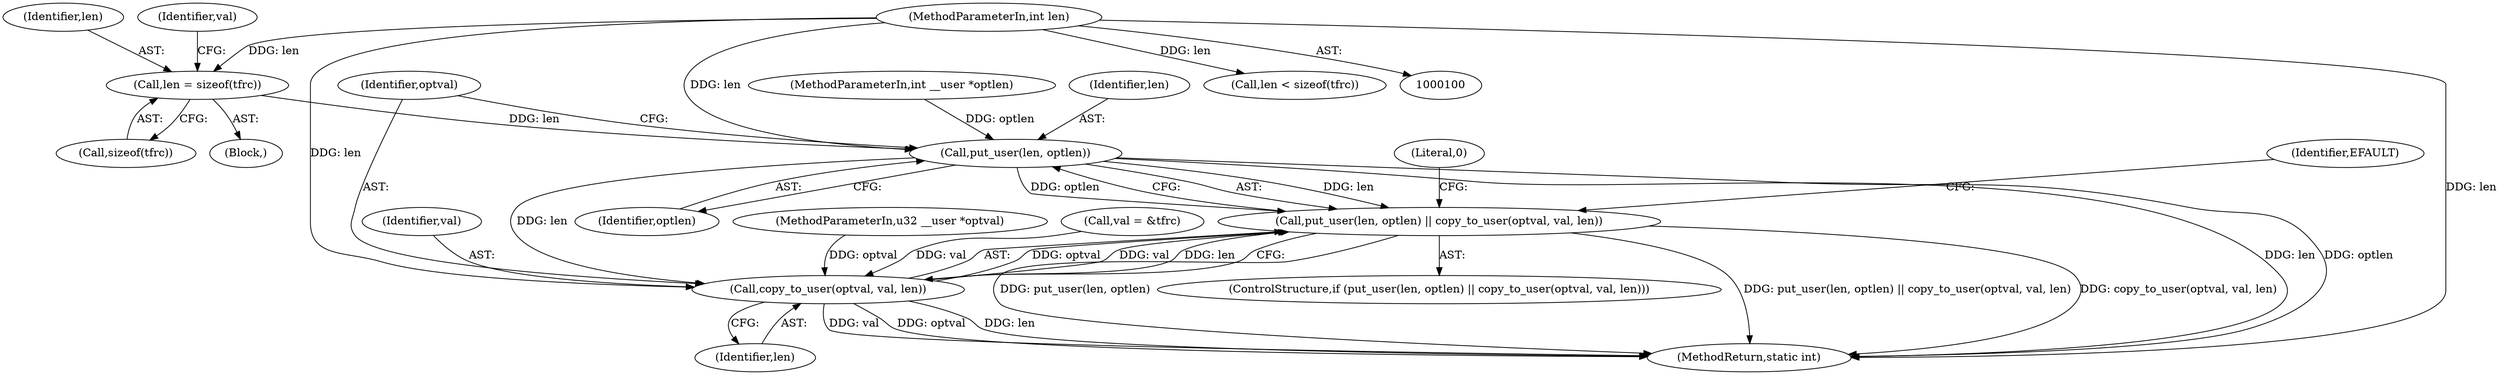 digraph "0_linux_7b07f8eb75aa3097cdfd4f6eac3da49db787381d@API" {
"1000181" [label="(Call,len = sizeof(tfrc))"];
"1000103" [label="(MethodParameterIn,int len)"];
"1000196" [label="(Call,put_user(len, optlen))"];
"1000195" [label="(Call,put_user(len, optlen) || copy_to_user(optval, val, len))"];
"1000199" [label="(Call,copy_to_user(optval, val, len))"];
"1000181" [label="(Call,len = sizeof(tfrc))"];
"1000208" [label="(MethodReturn,static int)"];
"1000202" [label="(Identifier,len)"];
"1000105" [label="(MethodParameterIn,int __user *optlen)"];
"1000201" [label="(Identifier,val)"];
"1000207" [label="(Literal,0)"];
"1000182" [label="(Identifier,len)"];
"1000196" [label="(Call,put_user(len, optlen))"];
"1000183" [label="(Call,sizeof(tfrc))"];
"1000200" [label="(Identifier,optval)"];
"1000194" [label="(ControlStructure,if (put_user(len, optlen) || copy_to_user(optval, val, len)))"];
"1000205" [label="(Identifier,EFAULT)"];
"1000119" [label="(Call,len < sizeof(tfrc))"];
"1000199" [label="(Call,copy_to_user(optval, val, len))"];
"1000195" [label="(Call,put_user(len, optlen) || copy_to_user(optval, val, len))"];
"1000103" [label="(MethodParameterIn,int len)"];
"1000116" [label="(Block,)"];
"1000186" [label="(Identifier,val)"];
"1000104" [label="(MethodParameterIn,u32 __user *optval)"];
"1000185" [label="(Call,val = &tfrc)"];
"1000198" [label="(Identifier,optlen)"];
"1000197" [label="(Identifier,len)"];
"1000181" -> "1000116"  [label="AST: "];
"1000181" -> "1000183"  [label="CFG: "];
"1000182" -> "1000181"  [label="AST: "];
"1000183" -> "1000181"  [label="AST: "];
"1000186" -> "1000181"  [label="CFG: "];
"1000103" -> "1000181"  [label="DDG: len"];
"1000181" -> "1000196"  [label="DDG: len"];
"1000103" -> "1000100"  [label="AST: "];
"1000103" -> "1000208"  [label="DDG: len"];
"1000103" -> "1000119"  [label="DDG: len"];
"1000103" -> "1000196"  [label="DDG: len"];
"1000103" -> "1000199"  [label="DDG: len"];
"1000196" -> "1000195"  [label="AST: "];
"1000196" -> "1000198"  [label="CFG: "];
"1000197" -> "1000196"  [label="AST: "];
"1000198" -> "1000196"  [label="AST: "];
"1000200" -> "1000196"  [label="CFG: "];
"1000195" -> "1000196"  [label="CFG: "];
"1000196" -> "1000208"  [label="DDG: len"];
"1000196" -> "1000208"  [label="DDG: optlen"];
"1000196" -> "1000195"  [label="DDG: len"];
"1000196" -> "1000195"  [label="DDG: optlen"];
"1000105" -> "1000196"  [label="DDG: optlen"];
"1000196" -> "1000199"  [label="DDG: len"];
"1000195" -> "1000194"  [label="AST: "];
"1000195" -> "1000199"  [label="CFG: "];
"1000199" -> "1000195"  [label="AST: "];
"1000205" -> "1000195"  [label="CFG: "];
"1000207" -> "1000195"  [label="CFG: "];
"1000195" -> "1000208"  [label="DDG: put_user(len, optlen) || copy_to_user(optval, val, len)"];
"1000195" -> "1000208"  [label="DDG: copy_to_user(optval, val, len)"];
"1000195" -> "1000208"  [label="DDG: put_user(len, optlen)"];
"1000199" -> "1000195"  [label="DDG: optval"];
"1000199" -> "1000195"  [label="DDG: val"];
"1000199" -> "1000195"  [label="DDG: len"];
"1000199" -> "1000202"  [label="CFG: "];
"1000200" -> "1000199"  [label="AST: "];
"1000201" -> "1000199"  [label="AST: "];
"1000202" -> "1000199"  [label="AST: "];
"1000199" -> "1000208"  [label="DDG: val"];
"1000199" -> "1000208"  [label="DDG: optval"];
"1000199" -> "1000208"  [label="DDG: len"];
"1000104" -> "1000199"  [label="DDG: optval"];
"1000185" -> "1000199"  [label="DDG: val"];
}
